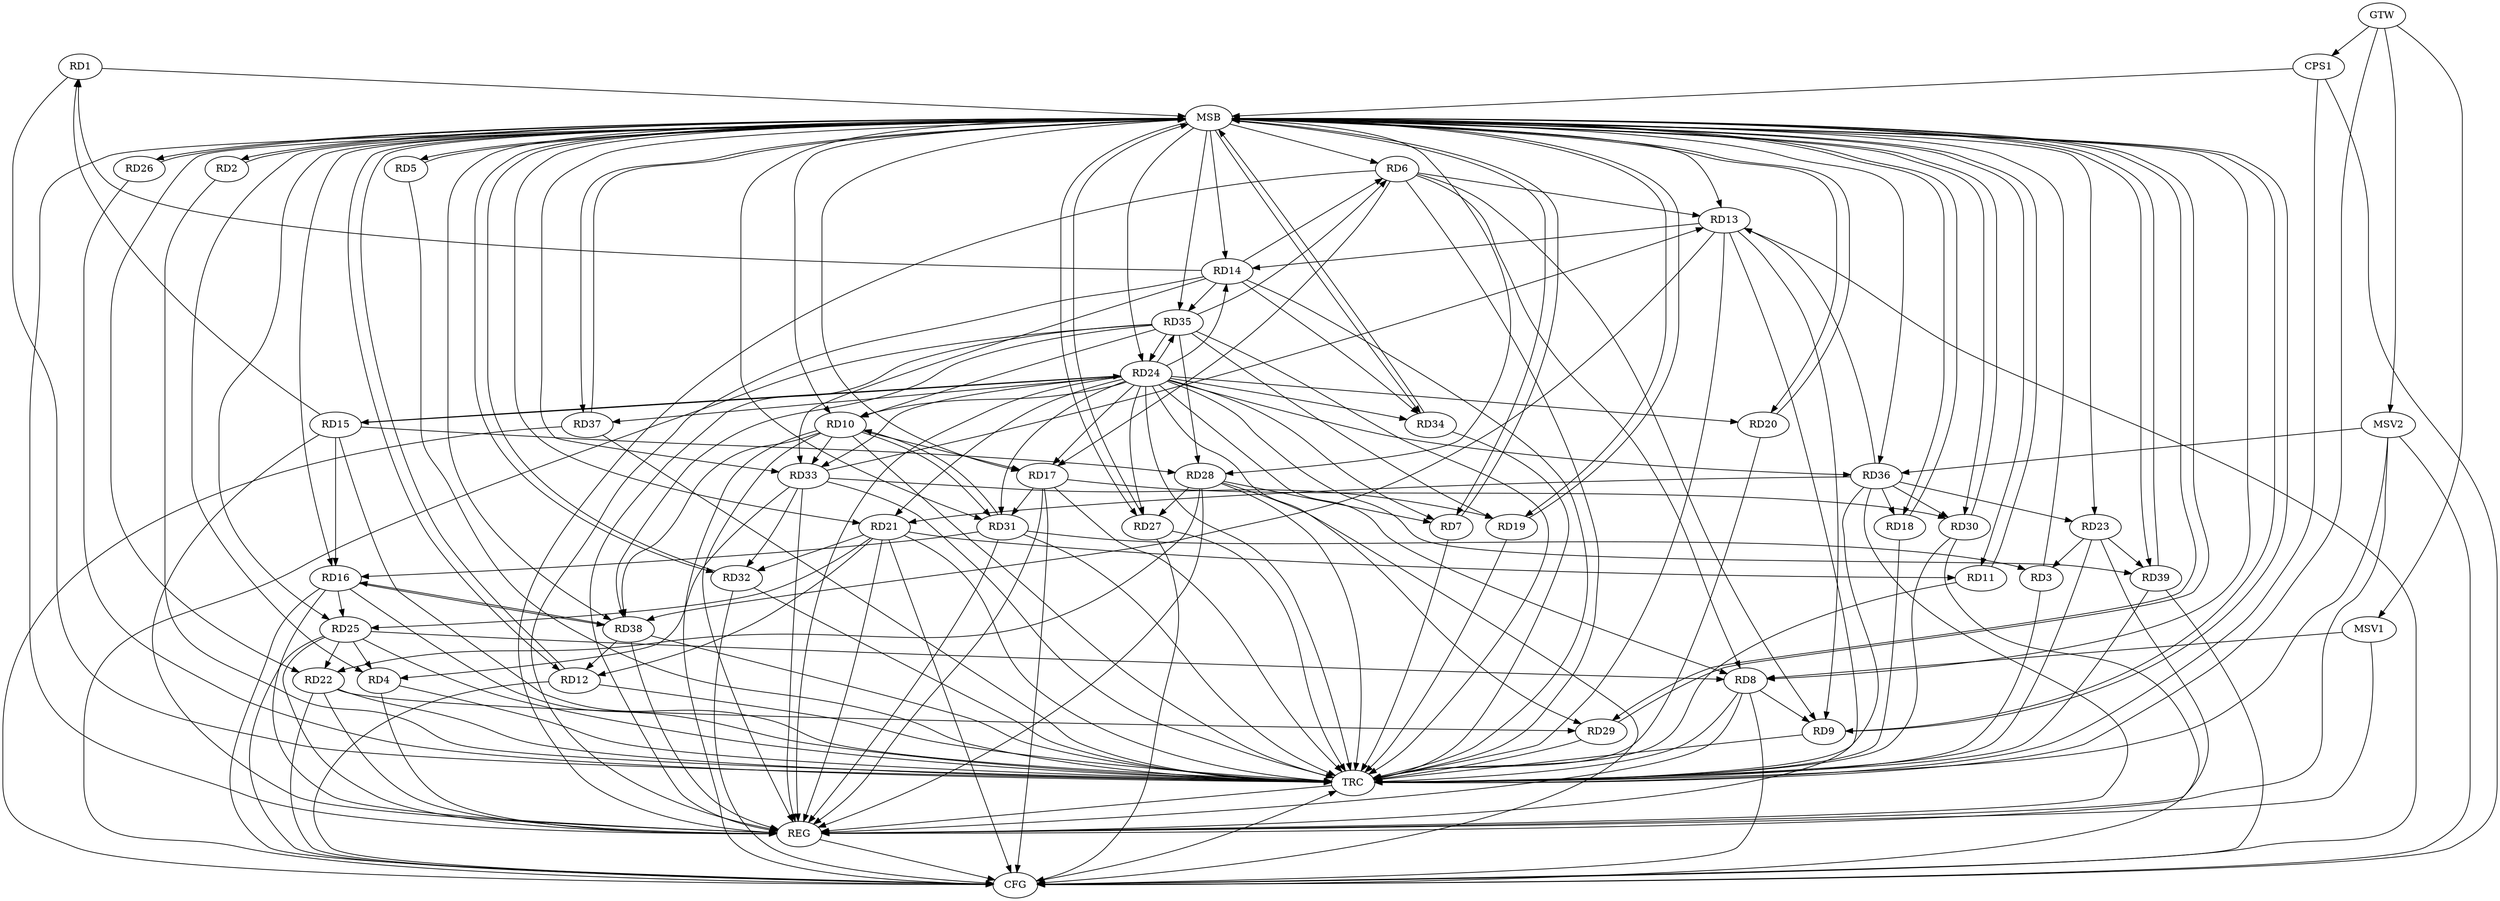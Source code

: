 strict digraph G {
  RD1 [ label="RD1" ];
  RD2 [ label="RD2" ];
  RD3 [ label="RD3" ];
  RD4 [ label="RD4" ];
  RD5 [ label="RD5" ];
  RD6 [ label="RD6" ];
  RD7 [ label="RD7" ];
  RD8 [ label="RD8" ];
  RD9 [ label="RD9" ];
  RD10 [ label="RD10" ];
  RD11 [ label="RD11" ];
  RD12 [ label="RD12" ];
  RD13 [ label="RD13" ];
  RD14 [ label="RD14" ];
  RD15 [ label="RD15" ];
  RD16 [ label="RD16" ];
  RD17 [ label="RD17" ];
  RD18 [ label="RD18" ];
  RD19 [ label="RD19" ];
  RD20 [ label="RD20" ];
  RD21 [ label="RD21" ];
  RD22 [ label="RD22" ];
  RD23 [ label="RD23" ];
  RD24 [ label="RD24" ];
  RD25 [ label="RD25" ];
  RD26 [ label="RD26" ];
  RD27 [ label="RD27" ];
  RD28 [ label="RD28" ];
  RD29 [ label="RD29" ];
  RD30 [ label="RD30" ];
  RD31 [ label="RD31" ];
  RD32 [ label="RD32" ];
  RD33 [ label="RD33" ];
  RD34 [ label="RD34" ];
  RD35 [ label="RD35" ];
  RD36 [ label="RD36" ];
  RD37 [ label="RD37" ];
  RD38 [ label="RD38" ];
  RD39 [ label="RD39" ];
  CPS1 [ label="CPS1" ];
  GTW [ label="GTW" ];
  REG [ label="REG" ];
  MSB [ label="MSB" ];
  CFG [ label="CFG" ];
  TRC [ label="TRC" ];
  MSV1 [ label="MSV1" ];
  MSV2 [ label="MSV2" ];
  RD14 -> RD1;
  RD15 -> RD1;
  RD23 -> RD3;
  RD31 -> RD3;
  RD25 -> RD4;
  RD33 -> RD4;
  RD6 -> RD8;
  RD6 -> RD9;
  RD6 -> RD13;
  RD14 -> RD6;
  RD6 -> RD17;
  RD35 -> RD6;
  RD28 -> RD7;
  RD8 -> RD9;
  RD24 -> RD8;
  RD25 -> RD8;
  RD13 -> RD9;
  RD10 -> RD17;
  RD24 -> RD10;
  RD10 -> RD31;
  RD31 -> RD10;
  RD10 -> RD33;
  RD35 -> RD10;
  RD10 -> RD38;
  RD21 -> RD11;
  RD21 -> RD12;
  RD38 -> RD12;
  RD13 -> RD14;
  RD33 -> RD13;
  RD36 -> RD13;
  RD13 -> RD38;
  RD24 -> RD14;
  RD14 -> RD33;
  RD14 -> RD34;
  RD14 -> RD35;
  RD15 -> RD16;
  RD15 -> RD24;
  RD15 -> RD28;
  RD16 -> RD25;
  RD31 -> RD16;
  RD16 -> RD38;
  RD38 -> RD16;
  RD17 -> RD30;
  RD17 -> RD31;
  RD36 -> RD18;
  RD33 -> RD19;
  RD35 -> RD19;
  RD24 -> RD21;
  RD21 -> RD25;
  RD21 -> RD32;
  RD36 -> RD21;
  RD25 -> RD22;
  RD28 -> RD22;
  RD22 -> RD29;
  RD36 -> RD23;
  RD23 -> RD39;
  RD24 -> RD27;
  RD24 -> RD35;
  RD35 -> RD24;
  RD24 -> RD39;
  RD28 -> RD27;
  RD35 -> RD28;
  RD36 -> RD30;
  RD33 -> RD32;
  RD35 -> RD38;
  GTW -> CPS1;
  RD4 -> REG;
  RD6 -> REG;
  RD8 -> REG;
  RD10 -> REG;
  RD13 -> REG;
  RD14 -> REG;
  RD15 -> REG;
  RD16 -> REG;
  RD17 -> REG;
  RD21 -> REG;
  RD22 -> REG;
  RD23 -> REG;
  RD24 -> REG;
  RD25 -> REG;
  RD28 -> REG;
  RD31 -> REG;
  RD33 -> REG;
  RD35 -> REG;
  RD36 -> REG;
  RD38 -> REG;
  RD1 -> MSB;
  MSB -> RD2;
  MSB -> RD23;
  MSB -> RD24;
  MSB -> RD29;
  MSB -> REG;
  RD2 -> MSB;
  MSB -> RD8;
  MSB -> RD20;
  MSB -> RD39;
  RD3 -> MSB;
  MSB -> RD7;
  MSB -> RD10;
  MSB -> RD17;
  MSB -> RD19;
  MSB -> RD30;
  MSB -> RD32;
  RD5 -> MSB;
  RD7 -> MSB;
  MSB -> RD18;
  MSB -> RD25;
  RD9 -> MSB;
  MSB -> RD26;
  MSB -> RD27;
  RD11 -> MSB;
  MSB -> RD9;
  MSB -> RD12;
  MSB -> RD14;
  MSB -> RD16;
  MSB -> RD22;
  MSB -> RD37;
  RD12 -> MSB;
  MSB -> RD33;
  MSB -> RD35;
  RD18 -> MSB;
  RD19 -> MSB;
  MSB -> RD11;
  MSB -> RD36;
  RD20 -> MSB;
  MSB -> RD4;
  RD26 -> MSB;
  MSB -> RD5;
  MSB -> RD28;
  RD27 -> MSB;
  MSB -> RD38;
  RD29 -> MSB;
  MSB -> RD34;
  RD30 -> MSB;
  RD32 -> MSB;
  MSB -> RD31;
  RD34 -> MSB;
  RD37 -> MSB;
  RD39 -> MSB;
  MSB -> RD6;
  CPS1 -> MSB;
  MSB -> RD13;
  MSB -> RD21;
  RD35 -> CFG;
  RD12 -> CFG;
  CPS1 -> CFG;
  RD32 -> CFG;
  RD37 -> CFG;
  RD28 -> CFG;
  RD39 -> CFG;
  RD13 -> CFG;
  RD16 -> CFG;
  RD8 -> CFG;
  RD27 -> CFG;
  RD25 -> CFG;
  RD30 -> CFG;
  RD10 -> CFG;
  RD21 -> CFG;
  RD22 -> CFG;
  RD17 -> CFG;
  REG -> CFG;
  RD1 -> TRC;
  RD2 -> TRC;
  RD3 -> TRC;
  RD4 -> TRC;
  RD5 -> TRC;
  RD6 -> TRC;
  RD7 -> TRC;
  RD8 -> TRC;
  RD9 -> TRC;
  RD10 -> TRC;
  RD11 -> TRC;
  RD12 -> TRC;
  RD13 -> TRC;
  RD14 -> TRC;
  RD15 -> TRC;
  RD16 -> TRC;
  RD17 -> TRC;
  RD18 -> TRC;
  RD19 -> TRC;
  RD20 -> TRC;
  RD21 -> TRC;
  RD22 -> TRC;
  RD23 -> TRC;
  RD24 -> TRC;
  RD25 -> TRC;
  RD26 -> TRC;
  RD27 -> TRC;
  RD28 -> TRC;
  RD29 -> TRC;
  RD30 -> TRC;
  RD31 -> TRC;
  RD32 -> TRC;
  RD33 -> TRC;
  RD34 -> TRC;
  RD35 -> TRC;
  RD36 -> TRC;
  RD37 -> TRC;
  RD38 -> TRC;
  RD39 -> TRC;
  CPS1 -> TRC;
  GTW -> TRC;
  CFG -> TRC;
  TRC -> REG;
  RD24 -> RD17;
  RD24 -> RD37;
  RD24 -> RD29;
  RD24 -> RD36;
  RD24 -> RD15;
  RD24 -> RD31;
  RD24 -> RD20;
  RD24 -> RD34;
  RD24 -> RD33;
  RD24 -> RD7;
  MSV1 -> RD8;
  GTW -> MSV1;
  MSV1 -> REG;
  MSV2 -> RD36;
  GTW -> MSV2;
  MSV2 -> REG;
  MSV2 -> TRC;
  MSV2 -> CFG;
}

